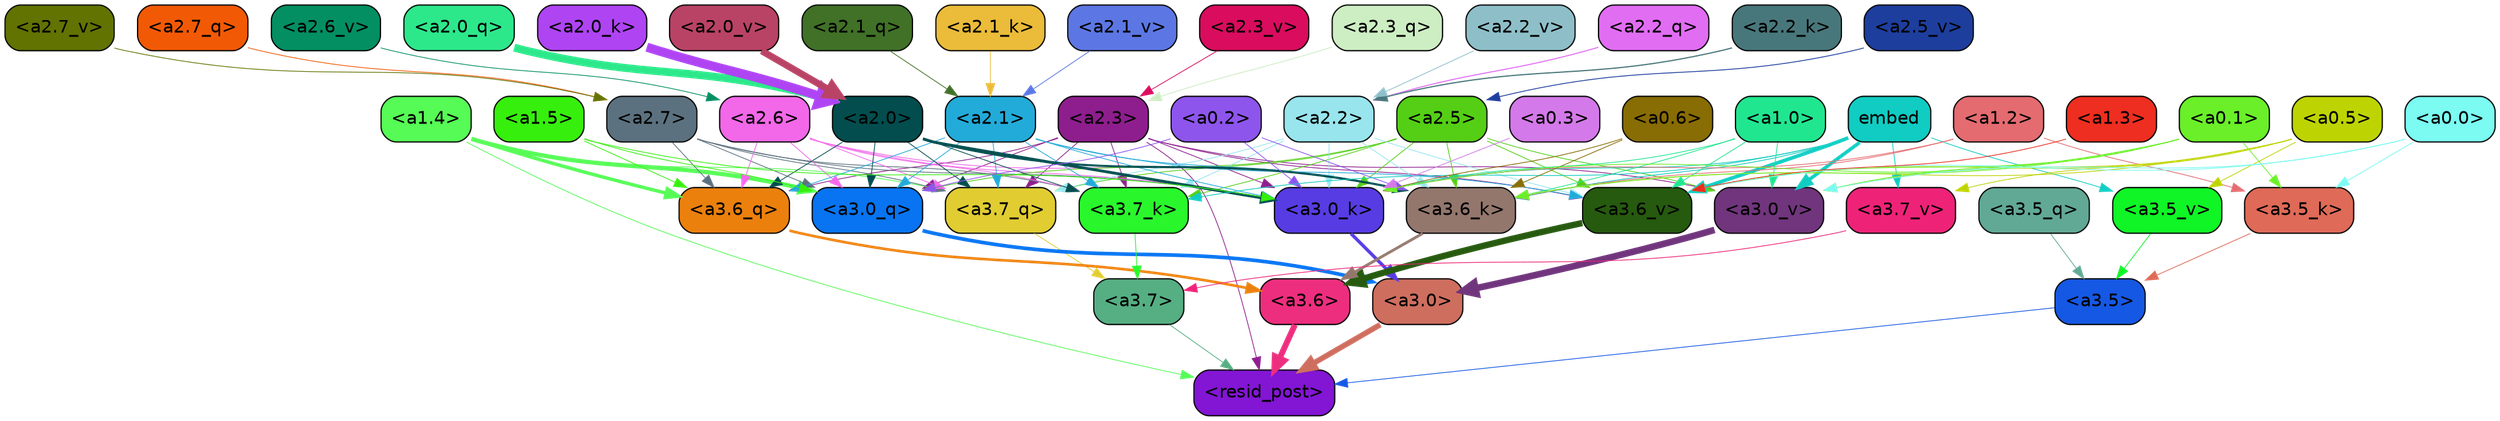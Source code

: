 strict digraph "" {
	graph [bgcolor=transparent,
		layout=dot,
		overlap=false,
		splines=true
	];
	"<a3.7>"	[color=black,
		fillcolor="#55af83",
		fontname=Helvetica,
		shape=box,
		style="filled, rounded"];
	"<resid_post>"	[color=black,
		fillcolor="#8315d4",
		fontname=Helvetica,
		shape=box,
		style="filled, rounded"];
	"<a3.7>" -> "<resid_post>"	[color="#55af83",
		penwidth=0.6];
	"<a3.6>"	[color=black,
		fillcolor="#ed2e7e",
		fontname=Helvetica,
		shape=box,
		style="filled, rounded"];
	"<a3.6>" -> "<resid_post>"	[color="#ed2e7e",
		penwidth=4.646730065345764];
	"<a3.5>"	[color=black,
		fillcolor="#1558e4",
		fontname=Helvetica,
		shape=box,
		style="filled, rounded"];
	"<a3.5>" -> "<resid_post>"	[color="#1558e4",
		penwidth=0.6];
	"<a3.0>"	[color=black,
		fillcolor="#ce6e5f",
		fontname=Helvetica,
		shape=box,
		style="filled, rounded"];
	"<a3.0>" -> "<resid_post>"	[color="#ce6e5f",
		penwidth=4.323132634162903];
	"<a2.3>"	[color=black,
		fillcolor="#8e1e8d",
		fontname=Helvetica,
		shape=box,
		style="filled, rounded"];
	"<a2.3>" -> "<resid_post>"	[color="#8e1e8d",
		penwidth=0.6];
	"<a3.7_q>"	[color=black,
		fillcolor="#e1cd32",
		fontname=Helvetica,
		shape=box,
		style="filled, rounded"];
	"<a2.3>" -> "<a3.7_q>"	[color="#8e1e8d",
		penwidth=0.6];
	"<a3.6_q>"	[color=black,
		fillcolor="#eb800d",
		fontname=Helvetica,
		shape=box,
		style="filled, rounded"];
	"<a2.3>" -> "<a3.6_q>"	[color="#8e1e8d",
		penwidth=0.6];
	"<a3.0_q>"	[color=black,
		fillcolor="#0874f1",
		fontname=Helvetica,
		shape=box,
		style="filled, rounded"];
	"<a2.3>" -> "<a3.0_q>"	[color="#8e1e8d",
		penwidth=0.6];
	"<a3.7_k>"	[color=black,
		fillcolor="#29f72c",
		fontname=Helvetica,
		shape=box,
		style="filled, rounded"];
	"<a2.3>" -> "<a3.7_k>"	[color="#8e1e8d",
		penwidth=0.6];
	"<a3.0_k>"	[color=black,
		fillcolor="#583ce3",
		fontname=Helvetica,
		shape=box,
		style="filled, rounded"];
	"<a2.3>" -> "<a3.0_k>"	[color="#8e1e8d",
		penwidth=0.6];
	"<a3.6_v>"	[color=black,
		fillcolor="#265a0f",
		fontname=Helvetica,
		shape=box,
		style="filled, rounded"];
	"<a2.3>" -> "<a3.6_v>"	[color="#8e1e8d",
		penwidth=0.6];
	"<a3.0_v>"	[color=black,
		fillcolor="#70357c",
		fontname=Helvetica,
		shape=box,
		style="filled, rounded"];
	"<a2.3>" -> "<a3.0_v>"	[color="#8e1e8d",
		penwidth=0.6];
	"<a1.4>"	[color=black,
		fillcolor="#56fb56",
		fontname=Helvetica,
		shape=box,
		style="filled, rounded"];
	"<a1.4>" -> "<resid_post>"	[color="#56fb56",
		penwidth=0.6];
	"<a1.4>" -> "<a3.7_q>"	[color="#56fb56",
		penwidth=0.6];
	"<a1.4>" -> "<a3.6_q>"	[color="#56fb56",
		penwidth=2.700703263282776];
	"<a1.4>" -> "<a3.0_q>"	[color="#56fb56",
		penwidth=3.34255850315094];
	"<a3.7_q>" -> "<a3.7>"	[color="#e1cd32",
		penwidth=0.6];
	"<a3.6_q>" -> "<a3.6>"	[color="#eb800d",
		penwidth=2.03758105635643];
	"<a3.5_q>"	[color=black,
		fillcolor="#61a995",
		fontname=Helvetica,
		shape=box,
		style="filled, rounded"];
	"<a3.5_q>" -> "<a3.5>"	[color="#61a995",
		penwidth=0.6];
	"<a3.0_q>" -> "<a3.0>"	[color="#0874f1",
		penwidth=2.8638100624084473];
	"<a3.7_k>" -> "<a3.7>"	[color="#29f72c",
		penwidth=0.6];
	"<a3.6_k>"	[color=black,
		fillcolor="#93776d",
		fontname=Helvetica,
		shape=box,
		style="filled, rounded"];
	"<a3.6_k>" -> "<a3.6>"	[color="#93776d",
		penwidth=2.174198240041733];
	"<a3.5_k>"	[color=black,
		fillcolor="#df6a57",
		fontname=Helvetica,
		shape=box,
		style="filled, rounded"];
	"<a3.5_k>" -> "<a3.5>"	[color="#df6a57",
		penwidth=0.6];
	"<a3.0_k>" -> "<a3.0>"	[color="#583ce3",
		penwidth=2.6274144649505615];
	"<a3.7_v>"	[color=black,
		fillcolor="#ee2378",
		fontname=Helvetica,
		shape=box,
		style="filled, rounded"];
	"<a3.7_v>" -> "<a3.7>"	[color="#ee2378",
		penwidth=0.6];
	"<a3.6_v>" -> "<a3.6>"	[color="#265a0f",
		penwidth=5.002329230308533];
	"<a3.5_v>"	[color=black,
		fillcolor="#0ff526",
		fontname=Helvetica,
		shape=box,
		style="filled, rounded"];
	"<a3.5_v>" -> "<a3.5>"	[color="#0ff526",
		penwidth=0.6];
	"<a3.0_v>" -> "<a3.0>"	[color="#70357c",
		penwidth=5.188832879066467];
	"<a2.7>"	[color=black,
		fillcolor="#5c717f",
		fontname=Helvetica,
		shape=box,
		style="filled, rounded"];
	"<a2.7>" -> "<a3.7_q>"	[color="#5c717f",
		penwidth=0.6];
	"<a2.7>" -> "<a3.6_q>"	[color="#5c717f",
		penwidth=0.6];
	"<a2.7>" -> "<a3.0_q>"	[color="#5c717f",
		penwidth=0.6];
	"<a2.7>" -> "<a3.7_k>"	[color="#5c717f",
		penwidth=0.6];
	"<a2.7>" -> "<a3.0_k>"	[color="#5c717f",
		penwidth=0.6];
	"<a2.6>"	[color=black,
		fillcolor="#f268e9",
		fontname=Helvetica,
		shape=box,
		style="filled, rounded"];
	"<a2.6>" -> "<a3.7_q>"	[color="#f268e9",
		penwidth=0.6];
	"<a2.6>" -> "<a3.6_q>"	[color="#f268e9",
		penwidth=0.6];
	"<a2.6>" -> "<a3.0_q>"	[color="#f268e9",
		penwidth=0.6];
	"<a2.6>" -> "<a3.7_k>"	[color="#f268e9",
		penwidth=0.6];
	"<a2.6>" -> "<a3.6_k>"	[color="#f268e9",
		penwidth=0.6];
	"<a2.6>" -> "<a3.0_k>"	[color="#f268e9",
		penwidth=0.6];
	"<a2.5>"	[color=black,
		fillcolor="#54cf15",
		fontname=Helvetica,
		shape=box,
		style="filled, rounded"];
	"<a2.5>" -> "<a3.7_q>"	[color="#54cf15",
		penwidth=0.6];
	"<a2.5>" -> "<a3.0_q>"	[color="#54cf15",
		penwidth=0.6];
	"<a2.5>" -> "<a3.7_k>"	[color="#54cf15",
		penwidth=0.6];
	"<a2.5>" -> "<a3.6_k>"	[color="#54cf15",
		penwidth=0.6];
	"<a2.5>" -> "<a3.0_k>"	[color="#54cf15",
		penwidth=0.6];
	"<a2.5>" -> "<a3.6_v>"	[color="#54cf15",
		penwidth=0.6];
	"<a2.5>" -> "<a3.0_v>"	[color="#54cf15",
		penwidth=0.6];
	"<a2.2>"	[color=black,
		fillcolor="#98e5ee",
		fontname=Helvetica,
		shape=box,
		style="filled, rounded"];
	"<a2.2>" -> "<a3.7_q>"	[color="#98e5ee",
		penwidth=0.6];
	"<a2.2>" -> "<a3.7_k>"	[color="#98e5ee",
		penwidth=0.6];
	"<a2.2>" -> "<a3.6_k>"	[color="#98e5ee",
		penwidth=0.6];
	"<a2.2>" -> "<a3.0_k>"	[color="#98e5ee",
		penwidth=0.6];
	"<a2.2>" -> "<a3.6_v>"	[color="#98e5ee",
		penwidth=0.6];
	"<a2.1>"	[color=black,
		fillcolor="#22abd9",
		fontname=Helvetica,
		shape=box,
		style="filled, rounded"];
	"<a2.1>" -> "<a3.7_q>"	[color="#22abd9",
		penwidth=0.6];
	"<a2.1>" -> "<a3.6_q>"	[color="#22abd9",
		penwidth=0.6];
	"<a2.1>" -> "<a3.0_q>"	[color="#22abd9",
		penwidth=0.6];
	"<a2.1>" -> "<a3.7_k>"	[color="#22abd9",
		penwidth=0.6];
	"<a2.1>" -> "<a3.6_k>"	[color="#22abd9",
		penwidth=0.6];
	"<a2.1>" -> "<a3.0_k>"	[color="#22abd9",
		penwidth=0.6];
	"<a2.1>" -> "<a3.6_v>"	[color="#22abd9",
		penwidth=0.6];
	"<a2.0>"	[color=black,
		fillcolor="#034d4e",
		fontname=Helvetica,
		shape=box,
		style="filled, rounded"];
	"<a2.0>" -> "<a3.7_q>"	[color="#034d4e",
		penwidth=0.6];
	"<a2.0>" -> "<a3.6_q>"	[color="#034d4e",
		penwidth=0.6];
	"<a2.0>" -> "<a3.0_q>"	[color="#034d4e",
		penwidth=0.6];
	"<a2.0>" -> "<a3.7_k>"	[color="#034d4e",
		penwidth=0.6];
	"<a2.0>" -> "<a3.6_k>"	[color="#034d4e",
		penwidth=1.6454488784074783];
	"<a2.0>" -> "<a3.0_k>"	[color="#034d4e",
		penwidth=2.2218968719244003];
	"<a1.5>"	[color=black,
		fillcolor="#36ef0d",
		fontname=Helvetica,
		shape=box,
		style="filled, rounded"];
	"<a1.5>" -> "<a3.6_q>"	[color="#36ef0d",
		penwidth=0.6];
	"<a1.5>" -> "<a3.0_q>"	[color="#36ef0d",
		penwidth=0.6];
	"<a1.5>" -> "<a3.0_k>"	[color="#36ef0d",
		penwidth=0.6];
	"<a0.2>"	[color=black,
		fillcolor="#8e55ec",
		fontname=Helvetica,
		shape=box,
		style="filled, rounded"];
	"<a0.2>" -> "<a3.0_q>"	[color="#8e55ec",
		penwidth=0.6];
	"<a0.2>" -> "<a3.6_k>"	[color="#8e55ec",
		penwidth=0.6];
	"<a0.2>" -> "<a3.0_k>"	[color="#8e55ec",
		penwidth=0.6];
	embed	[color=black,
		fillcolor="#11ccc2",
		fontname=Helvetica,
		shape=box,
		style="filled, rounded"];
	embed -> "<a3.7_k>"	[color="#11ccc2",
		penwidth=0.6];
	embed -> "<a3.6_k>"	[color="#11ccc2",
		penwidth=0.6];
	embed -> "<a3.0_k>"	[color="#11ccc2",
		penwidth=0.6];
	embed -> "<a3.7_v>"	[color="#11ccc2",
		penwidth=0.6];
	embed -> "<a3.6_v>"	[color="#11ccc2",
		penwidth=2.8301228284835815];
	embed -> "<a3.5_v>"	[color="#11ccc2",
		penwidth=0.6];
	embed -> "<a3.0_v>"	[color="#11ccc2",
		penwidth=2.7660785913467407];
	"<a1.2>"	[color=black,
		fillcolor="#e46b70",
		fontname=Helvetica,
		shape=box,
		style="filled, rounded"];
	"<a1.2>" -> "<a3.6_k>"	[color="#e46b70",
		penwidth=0.6];
	"<a1.2>" -> "<a3.5_k>"	[color="#e46b70",
		penwidth=0.6];
	"<a1.2>" -> "<a3.0_k>"	[color="#e46b70",
		penwidth=0.6];
	"<a1.0>"	[color=black,
		fillcolor="#21e690",
		fontname=Helvetica,
		shape=box,
		style="filled, rounded"];
	"<a1.0>" -> "<a3.6_k>"	[color="#21e690",
		penwidth=0.6];
	"<a1.0>" -> "<a3.0_k>"	[color="#21e690",
		penwidth=0.6];
	"<a1.0>" -> "<a3.6_v>"	[color="#21e690",
		penwidth=0.6];
	"<a1.0>" -> "<a3.0_v>"	[color="#21e690",
		penwidth=0.6];
	"<a0.6>"	[color=black,
		fillcolor="#886c04",
		fontname=Helvetica,
		shape=box,
		style="filled, rounded"];
	"<a0.6>" -> "<a3.6_k>"	[color="#886c04",
		penwidth=0.6];
	"<a0.6>" -> "<a3.0_k>"	[color="#886c04",
		penwidth=0.6];
	"<a0.5>"	[color=black,
		fillcolor="#bed402",
		fontname=Helvetica,
		shape=box,
		style="filled, rounded"];
	"<a0.5>" -> "<a3.6_k>"	[color="#bed402",
		penwidth=0.6];
	"<a0.5>" -> "<a3.7_v>"	[color="#bed402",
		penwidth=0.6];
	"<a0.5>" -> "<a3.6_v>"	[color="#bed402",
		penwidth=0.6];
	"<a0.5>" -> "<a3.5_v>"	[color="#bed402",
		penwidth=0.6];
	"<a0.5>" -> "<a3.0_v>"	[color="#bed402",
		penwidth=0.6124261617660522];
	"<a0.1>"	[color=black,
		fillcolor="#6aef29",
		fontname=Helvetica,
		shape=box,
		style="filled, rounded"];
	"<a0.1>" -> "<a3.6_k>"	[color="#6aef29",
		penwidth=0.6];
	"<a0.1>" -> "<a3.5_k>"	[color="#6aef29",
		penwidth=0.6];
	"<a0.1>" -> "<a3.0_k>"	[color="#6aef29",
		penwidth=0.6];
	"<a0.1>" -> "<a3.6_v>"	[color="#6aef29",
		penwidth=0.6];
	"<a0.1>" -> "<a3.0_v>"	[color="#6aef29",
		penwidth=0.6];
	"<a0.0>"	[color=black,
		fillcolor="#7bfbf2",
		fontname=Helvetica,
		shape=box,
		style="filled, rounded"];
	"<a0.0>" -> "<a3.5_k>"	[color="#7bfbf2",
		penwidth=0.6];
	"<a0.0>" -> "<a3.6_v>"	[color="#7bfbf2",
		penwidth=0.6];
	"<a0.0>" -> "<a3.0_v>"	[color="#7bfbf2",
		penwidth=0.6];
	"<a0.3>"	[color=black,
		fillcolor="#d479e9",
		fontname=Helvetica,
		shape=box,
		style="filled, rounded"];
	"<a0.3>" -> "<a3.0_k>"	[color="#d479e9",
		penwidth=0.6];
	"<a1.3>"	[color=black,
		fillcolor="#ed2e20",
		fontname=Helvetica,
		shape=box,
		style="filled, rounded"];
	"<a1.3>" -> "<a3.6_v>"	[color="#ed2e20",
		penwidth=0.6];
	"<a2.7_q>"	[color=black,
		fillcolor="#f25905",
		fontname=Helvetica,
		shape=box,
		style="filled, rounded"];
	"<a2.7_q>" -> "<a2.7>"	[color="#f25905",
		penwidth=0.6];
	"<a2.3_q>"	[color=black,
		fillcolor="#cdedc2",
		fontname=Helvetica,
		shape=box,
		style="filled, rounded"];
	"<a2.3_q>" -> "<a2.3>"	[color="#cdedc2",
		penwidth=0.6];
	"<a2.2_q>"	[color=black,
		fillcolor="#e16df3",
		fontname=Helvetica,
		shape=box,
		style="filled, rounded"];
	"<a2.2_q>" -> "<a2.2>"	[color="#e16df3",
		penwidth=0.8114519119262695];
	"<a2.1_q>"	[color=black,
		fillcolor="#407127",
		fontname=Helvetica,
		shape=box,
		style="filled, rounded"];
	"<a2.1_q>" -> "<a2.1>"	[color="#407127",
		penwidth=0.6];
	"<a2.0_q>"	[color=black,
		fillcolor="#2de88b",
		fontname=Helvetica,
		shape=box,
		style="filled, rounded"];
	"<a2.0_q>" -> "<a2.0>"	[color="#2de88b",
		penwidth=6.2323237657547];
	"<a2.2_k>"	[color=black,
		fillcolor="#48777b",
		fontname=Helvetica,
		shape=box,
		style="filled, rounded"];
	"<a2.2_k>" -> "<a2.2>"	[color="#48777b",
		penwidth=0.9331893920898438];
	"<a2.1_k>"	[color=black,
		fillcolor="#ebbc39",
		fontname=Helvetica,
		shape=box,
		style="filled, rounded"];
	"<a2.1_k>" -> "<a2.1>"	[color="#ebbc39",
		penwidth=0.6];
	"<a2.0_k>"	[color=black,
		fillcolor="#af44f3",
		fontname=Helvetica,
		shape=box,
		style="filled, rounded"];
	"<a2.0_k>" -> "<a2.0>"	[color="#af44f3",
		penwidth=7.158664226531982];
	"<a2.7_v>"	[color=black,
		fillcolor="#627302",
		fontname=Helvetica,
		shape=box,
		style="filled, rounded"];
	"<a2.7_v>" -> "<a2.7>"	[color="#627302",
		penwidth=0.6];
	"<a2.6_v>"	[color=black,
		fillcolor="#038f62",
		fontname=Helvetica,
		shape=box,
		style="filled, rounded"];
	"<a2.6_v>" -> "<a2.6>"	[color="#038f62",
		penwidth=0.6];
	"<a2.5_v>"	[color=black,
		fillcolor="#1e3e9e",
		fontname=Helvetica,
		shape=box,
		style="filled, rounded"];
	"<a2.5_v>" -> "<a2.5>"	[color="#1e3e9e",
		penwidth=0.6657319068908691];
	"<a2.3_v>"	[color=black,
		fillcolor="#d90c5d",
		fontname=Helvetica,
		shape=box,
		style="filled, rounded"];
	"<a2.3_v>" -> "<a2.3>"	[color="#d90c5d",
		penwidth=0.6];
	"<a2.2_v>"	[color=black,
		fillcolor="#8ebfc9",
		fontname=Helvetica,
		shape=box,
		style="filled, rounded"];
	"<a2.2_v>" -> "<a2.2>"	[color="#8ebfc9",
		penwidth=0.6];
	"<a2.1_v>"	[color=black,
		fillcolor="#5c77e4",
		fontname=Helvetica,
		shape=box,
		style="filled, rounded"];
	"<a2.1_v>" -> "<a2.1>"	[color="#5c77e4",
		penwidth=0.6];
	"<a2.0_v>"	[color=black,
		fillcolor="#b94365",
		fontname=Helvetica,
		shape=box,
		style="filled, rounded"];
	"<a2.0_v>" -> "<a2.0>"	[color="#b94365",
		penwidth=5.380099236965179];
}
